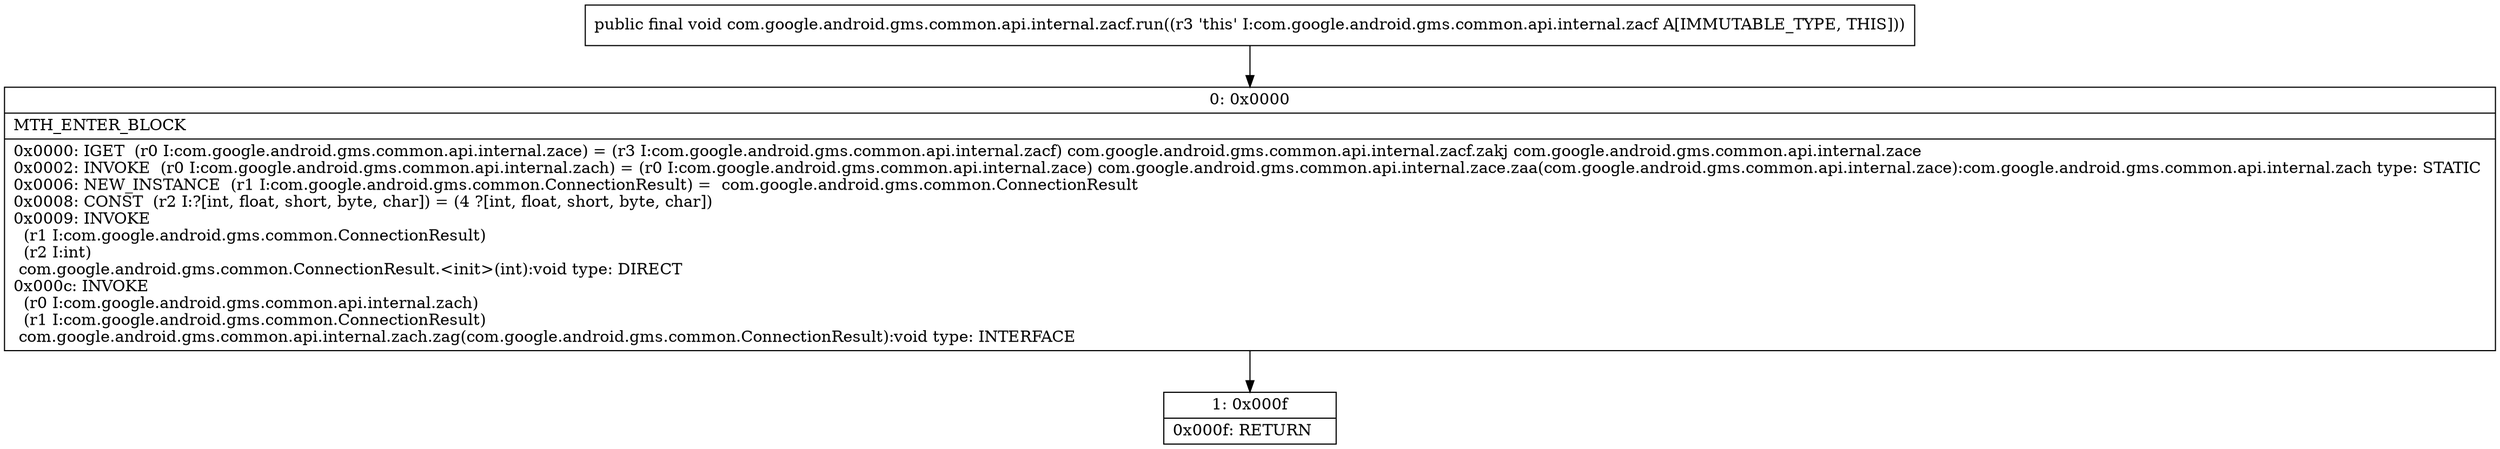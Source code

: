 digraph "CFG forcom.google.android.gms.common.api.internal.zacf.run()V" {
Node_0 [shape=record,label="{0\:\ 0x0000|MTH_ENTER_BLOCK\l|0x0000: IGET  (r0 I:com.google.android.gms.common.api.internal.zace) = (r3 I:com.google.android.gms.common.api.internal.zacf) com.google.android.gms.common.api.internal.zacf.zakj com.google.android.gms.common.api.internal.zace \l0x0002: INVOKE  (r0 I:com.google.android.gms.common.api.internal.zach) = (r0 I:com.google.android.gms.common.api.internal.zace) com.google.android.gms.common.api.internal.zace.zaa(com.google.android.gms.common.api.internal.zace):com.google.android.gms.common.api.internal.zach type: STATIC \l0x0006: NEW_INSTANCE  (r1 I:com.google.android.gms.common.ConnectionResult) =  com.google.android.gms.common.ConnectionResult \l0x0008: CONST  (r2 I:?[int, float, short, byte, char]) = (4 ?[int, float, short, byte, char]) \l0x0009: INVOKE  \l  (r1 I:com.google.android.gms.common.ConnectionResult)\l  (r2 I:int)\l com.google.android.gms.common.ConnectionResult.\<init\>(int):void type: DIRECT \l0x000c: INVOKE  \l  (r0 I:com.google.android.gms.common.api.internal.zach)\l  (r1 I:com.google.android.gms.common.ConnectionResult)\l com.google.android.gms.common.api.internal.zach.zag(com.google.android.gms.common.ConnectionResult):void type: INTERFACE \l}"];
Node_1 [shape=record,label="{1\:\ 0x000f|0x000f: RETURN   \l}"];
MethodNode[shape=record,label="{public final void com.google.android.gms.common.api.internal.zacf.run((r3 'this' I:com.google.android.gms.common.api.internal.zacf A[IMMUTABLE_TYPE, THIS])) }"];
MethodNode -> Node_0;
Node_0 -> Node_1;
}

